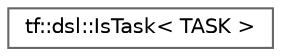 digraph "类继承关系图"
{
 // LATEX_PDF_SIZE
  bgcolor="transparent";
  edge [fontname=Helvetica,fontsize=10,labelfontname=Helvetica,labelfontsize=10];
  node [fontname=Helvetica,fontsize=10,shape=box,height=0.2,width=0.4];
  rankdir="LR";
  Node0 [id="Node000000",label="tf::dsl::IsTask\< TASK \>",height=0.2,width=0.4,color="grey40", fillcolor="white", style="filled",URL="$structtf_1_1dsl_1_1_is_task.html",tooltip=" "];
}
